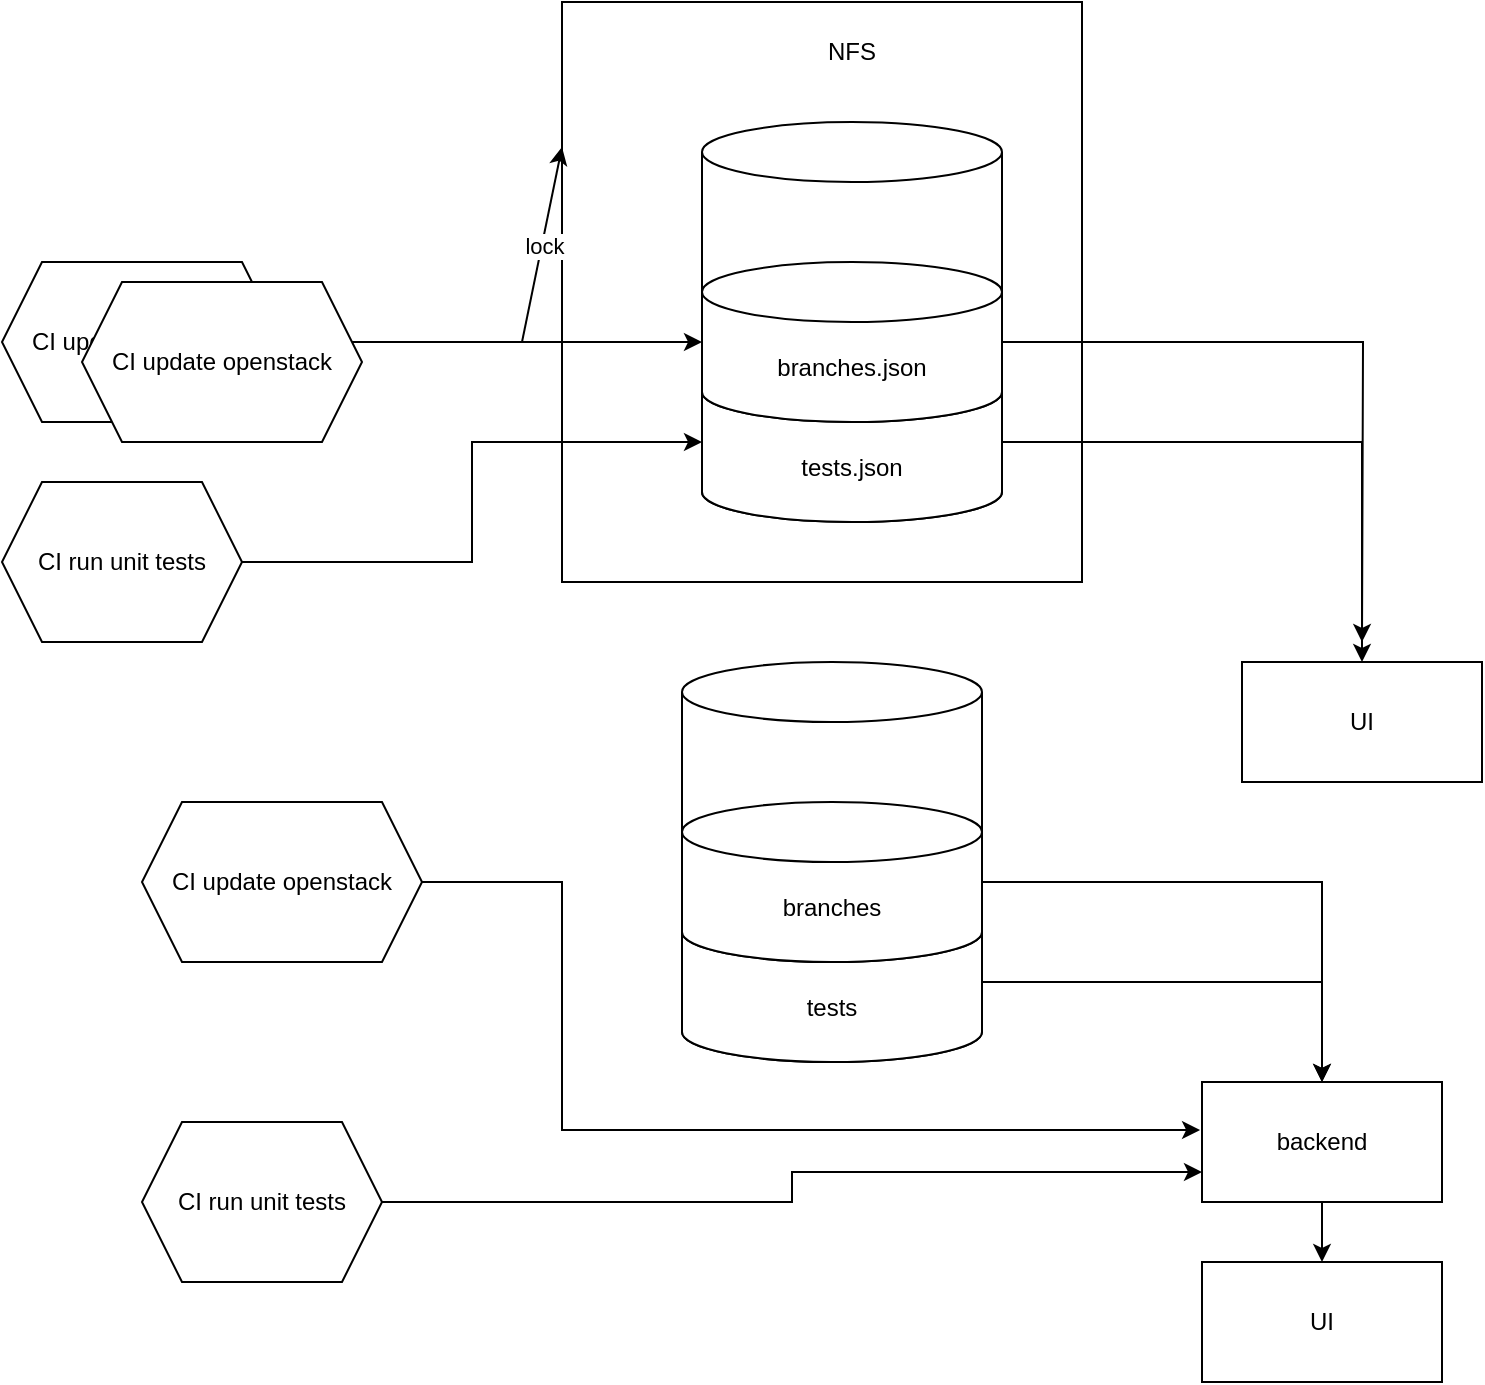 <mxfile version="24.6.4" type="github" pages="2">
  <diagram name="Page-1" id="N-8jbdievAi0KlrWmMBi">
    <mxGraphModel dx="1248" dy="775" grid="1" gridSize="10" guides="1" tooltips="1" connect="1" arrows="1" fold="1" page="1" pageScale="1" pageWidth="850" pageHeight="1100" math="0" shadow="0">
      <root>
        <mxCell id="0" />
        <mxCell id="1" parent="0" />
        <mxCell id="hrOsWy9OD4NJXI_76vCa-27" value="" style="rounded=0;whiteSpace=wrap;html=1;" vertex="1" parent="1">
          <mxGeometry x="300" y="50" width="260" height="290" as="geometry" />
        </mxCell>
        <mxCell id="hrOsWy9OD4NJXI_76vCa-1" value="UI" style="rounded=0;whiteSpace=wrap;html=1;" vertex="1" parent="1">
          <mxGeometry x="640" y="380" width="120" height="60" as="geometry" />
        </mxCell>
        <mxCell id="hrOsWy9OD4NJXI_76vCa-7" style="edgeStyle=orthogonalEdgeStyle;rounded=0;orthogonalLoop=1;jettySize=auto;html=1;" edge="1" parent="1" source="hrOsWy9OD4NJXI_76vCa-2" target="hrOsWy9OD4NJXI_76vCa-6">
          <mxGeometry relative="1" as="geometry">
            <Array as="points">
              <mxPoint x="270" y="220" />
              <mxPoint x="270" y="220" />
            </Array>
          </mxGeometry>
        </mxCell>
        <mxCell id="hrOsWy9OD4NJXI_76vCa-2" value="CI update openstack" style="shape=hexagon;perimeter=hexagonPerimeter2;whiteSpace=wrap;html=1;fixedSize=1;" vertex="1" parent="1">
          <mxGeometry x="20" y="180" width="140" height="80" as="geometry" />
        </mxCell>
        <mxCell id="hrOsWy9OD4NJXI_76vCa-3" value="CI run unit tests" style="shape=hexagon;perimeter=hexagonPerimeter2;whiteSpace=wrap;html=1;fixedSize=1;" vertex="1" parent="1">
          <mxGeometry x="20" y="290" width="120" height="80" as="geometry" />
        </mxCell>
        <mxCell id="hrOsWy9OD4NJXI_76vCa-4" value="" style="shape=cylinder3;whiteSpace=wrap;html=1;boundedLbl=1;backgroundOutline=1;size=15;" vertex="1" parent="1">
          <mxGeometry x="370" y="110" width="150" height="200" as="geometry" />
        </mxCell>
        <mxCell id="hrOsWy9OD4NJXI_76vCa-9" style="edgeStyle=orthogonalEdgeStyle;rounded=0;orthogonalLoop=1;jettySize=auto;html=1;exitX=1;exitY=0.5;exitDx=0;exitDy=0;exitPerimeter=0;entryX=0.5;entryY=0;entryDx=0;entryDy=0;" edge="1" parent="1" source="hrOsWy9OD4NJXI_76vCa-5" target="hrOsWy9OD4NJXI_76vCa-1">
          <mxGeometry relative="1" as="geometry" />
        </mxCell>
        <mxCell id="hrOsWy9OD4NJXI_76vCa-5" value="tests.json" style="shape=cylinder3;whiteSpace=wrap;html=1;boundedLbl=1;backgroundOutline=1;size=15;" vertex="1" parent="1">
          <mxGeometry x="370" y="230" width="150" height="80" as="geometry" />
        </mxCell>
        <mxCell id="hrOsWy9OD4NJXI_76vCa-10" style="edgeStyle=orthogonalEdgeStyle;rounded=0;orthogonalLoop=1;jettySize=auto;html=1;exitX=1;exitY=0.5;exitDx=0;exitDy=0;exitPerimeter=0;" edge="1" parent="1" source="hrOsWy9OD4NJXI_76vCa-6">
          <mxGeometry relative="1" as="geometry">
            <mxPoint x="700" y="370" as="targetPoint" />
          </mxGeometry>
        </mxCell>
        <mxCell id="hrOsWy9OD4NJXI_76vCa-6" value="branches.json" style="shape=cylinder3;whiteSpace=wrap;html=1;boundedLbl=1;backgroundOutline=1;size=15;" vertex="1" parent="1">
          <mxGeometry x="370" y="180" width="150" height="80" as="geometry" />
        </mxCell>
        <mxCell id="hrOsWy9OD4NJXI_76vCa-8" style="edgeStyle=orthogonalEdgeStyle;rounded=0;orthogonalLoop=1;jettySize=auto;html=1;exitX=1;exitY=0.5;exitDx=0;exitDy=0;entryX=0;entryY=0.5;entryDx=0;entryDy=0;entryPerimeter=0;" edge="1" parent="1" source="hrOsWy9OD4NJXI_76vCa-3" target="hrOsWy9OD4NJXI_76vCa-5">
          <mxGeometry relative="1" as="geometry" />
        </mxCell>
        <mxCell id="hrOsWy9OD4NJXI_76vCa-11" value="UI" style="rounded=0;whiteSpace=wrap;html=1;" vertex="1" parent="1">
          <mxGeometry x="620" y="680" width="120" height="60" as="geometry" />
        </mxCell>
        <mxCell id="hrOsWy9OD4NJXI_76vCa-12" style="edgeStyle=orthogonalEdgeStyle;rounded=0;orthogonalLoop=1;jettySize=auto;html=1;entryX=-0.008;entryY=0.4;entryDx=0;entryDy=0;entryPerimeter=0;" edge="1" parent="1" source="hrOsWy9OD4NJXI_76vCa-13" target="hrOsWy9OD4NJXI_76vCa-21">
          <mxGeometry relative="1" as="geometry">
            <Array as="points">
              <mxPoint x="300" y="490" />
              <mxPoint x="300" y="614" />
            </Array>
          </mxGeometry>
        </mxCell>
        <mxCell id="hrOsWy9OD4NJXI_76vCa-13" value="CI update openstack" style="shape=hexagon;perimeter=hexagonPerimeter2;whiteSpace=wrap;html=1;fixedSize=1;" vertex="1" parent="1">
          <mxGeometry x="90" y="450" width="140" height="80" as="geometry" />
        </mxCell>
        <mxCell id="hrOsWy9OD4NJXI_76vCa-14" value="CI run unit tests" style="shape=hexagon;perimeter=hexagonPerimeter2;whiteSpace=wrap;html=1;fixedSize=1;" vertex="1" parent="1">
          <mxGeometry x="90" y="610" width="120" height="80" as="geometry" />
        </mxCell>
        <mxCell id="hrOsWy9OD4NJXI_76vCa-15" value="status json" style="shape=cylinder3;whiteSpace=wrap;html=1;boundedLbl=1;backgroundOutline=1;size=15;" vertex="1" parent="1">
          <mxGeometry x="360" y="380" width="150" height="200" as="geometry" />
        </mxCell>
        <mxCell id="hrOsWy9OD4NJXI_76vCa-16" style="edgeStyle=orthogonalEdgeStyle;rounded=0;orthogonalLoop=1;jettySize=auto;html=1;exitX=1;exitY=0.5;exitDx=0;exitDy=0;exitPerimeter=0;entryX=0.5;entryY=0;entryDx=0;entryDy=0;" edge="1" parent="1" source="hrOsWy9OD4NJXI_76vCa-17" target="hrOsWy9OD4NJXI_76vCa-21">
          <mxGeometry relative="1" as="geometry" />
        </mxCell>
        <mxCell id="hrOsWy9OD4NJXI_76vCa-17" value="tests" style="shape=cylinder3;whiteSpace=wrap;html=1;boundedLbl=1;backgroundOutline=1;size=15;" vertex="1" parent="1">
          <mxGeometry x="360" y="500" width="150" height="80" as="geometry" />
        </mxCell>
        <mxCell id="hrOsWy9OD4NJXI_76vCa-18" style="edgeStyle=orthogonalEdgeStyle;rounded=0;orthogonalLoop=1;jettySize=auto;html=1;exitX=1;exitY=0.5;exitDx=0;exitDy=0;exitPerimeter=0;entryX=0.5;entryY=0;entryDx=0;entryDy=0;" edge="1" parent="1" source="hrOsWy9OD4NJXI_76vCa-19" target="hrOsWy9OD4NJXI_76vCa-21">
          <mxGeometry relative="1" as="geometry">
            <mxPoint x="690" y="640" as="targetPoint" />
          </mxGeometry>
        </mxCell>
        <mxCell id="hrOsWy9OD4NJXI_76vCa-19" value="branches" style="shape=cylinder3;whiteSpace=wrap;html=1;boundedLbl=1;backgroundOutline=1;size=15;" vertex="1" parent="1">
          <mxGeometry x="360" y="450" width="150" height="80" as="geometry" />
        </mxCell>
        <mxCell id="hrOsWy9OD4NJXI_76vCa-20" style="edgeStyle=orthogonalEdgeStyle;rounded=0;orthogonalLoop=1;jettySize=auto;html=1;exitX=1;exitY=0.5;exitDx=0;exitDy=0;entryX=0;entryY=0.75;entryDx=0;entryDy=0;" edge="1" parent="1" source="hrOsWy9OD4NJXI_76vCa-14" target="hrOsWy9OD4NJXI_76vCa-21">
          <mxGeometry relative="1" as="geometry" />
        </mxCell>
        <mxCell id="hrOsWy9OD4NJXI_76vCa-21" value="backend" style="rounded=0;whiteSpace=wrap;html=1;" vertex="1" parent="1">
          <mxGeometry x="620" y="590" width="120" height="60" as="geometry" />
        </mxCell>
        <mxCell id="hrOsWy9OD4NJXI_76vCa-22" style="edgeStyle=orthogonalEdgeStyle;rounded=0;orthogonalLoop=1;jettySize=auto;html=1;exitX=0.5;exitY=1;exitDx=0;exitDy=0;entryX=0.5;entryY=0;entryDx=0;entryDy=0;" edge="1" parent="1" source="hrOsWy9OD4NJXI_76vCa-21" target="hrOsWy9OD4NJXI_76vCa-11">
          <mxGeometry relative="1" as="geometry" />
        </mxCell>
        <mxCell id="hrOsWy9OD4NJXI_76vCa-23" value="NFS" style="text;html=1;align=center;verticalAlign=middle;whiteSpace=wrap;rounded=0;" vertex="1" parent="1">
          <mxGeometry x="415" y="60" width="60" height="30" as="geometry" />
        </mxCell>
        <mxCell id="hrOsWy9OD4NJXI_76vCa-24" value="" style="endArrow=classic;html=1;rounded=0;entryX=0;entryY=0.25;entryDx=0;entryDy=0;" edge="1" parent="1" target="hrOsWy9OD4NJXI_76vCa-27">
          <mxGeometry width="50" height="50" relative="1" as="geometry">
            <mxPoint x="280" y="220" as="sourcePoint" />
            <mxPoint x="450" y="370" as="targetPoint" />
          </mxGeometry>
        </mxCell>
        <mxCell id="hrOsWy9OD4NJXI_76vCa-25" value="lock" style="edgeLabel;html=1;align=center;verticalAlign=middle;resizable=0;points=[];" vertex="1" connectable="0" parent="hrOsWy9OD4NJXI_76vCa-24">
          <mxGeometry x="-0.006" y="-1" relative="1" as="geometry">
            <mxPoint as="offset" />
          </mxGeometry>
        </mxCell>
        <mxCell id="hrOsWy9OD4NJXI_76vCa-26" value="CI update openstack" style="shape=hexagon;perimeter=hexagonPerimeter2;whiteSpace=wrap;html=1;fixedSize=1;" vertex="1" parent="1">
          <mxGeometry x="60" y="190" width="140" height="80" as="geometry" />
        </mxCell>
      </root>
    </mxGraphModel>
  </diagram>
  <diagram id="vzIEC7vaqYKJW2p7mEND" name="Page-2">
    <mxGraphModel dx="1248" dy="775" grid="1" gridSize="10" guides="1" tooltips="1" connect="1" arrows="1" fold="1" page="1" pageScale="1" pageWidth="850" pageHeight="1100" math="0" shadow="0">
      <root>
        <mxCell id="0" />
        <mxCell id="1" parent="0" />
        <mxCell id="RY6RnHo2w_E-Xw7fJyF_-2" style="edgeStyle=orthogonalEdgeStyle;rounded=0;orthogonalLoop=1;jettySize=auto;html=1;exitX=0.5;exitY=1;exitDx=0;exitDy=0;" edge="1" parent="1" source="RY6RnHo2w_E-Xw7fJyF_-1">
          <mxGeometry relative="1" as="geometry">
            <mxPoint x="563" y="540" as="targetPoint" />
          </mxGeometry>
        </mxCell>
        <mxCell id="RY6RnHo2w_E-Xw7fJyF_-1" value="albert" style="rounded=0;whiteSpace=wrap;html=1;" vertex="1" parent="1">
          <mxGeometry x="503" y="100" width="120" height="60" as="geometry" />
        </mxCell>
        <mxCell id="RY6RnHo2w_E-Xw7fJyF_-5" style="edgeStyle=orthogonalEdgeStyle;rounded=0;orthogonalLoop=1;jettySize=auto;html=1;" edge="1" parent="1" source="RY6RnHo2w_E-Xw7fJyF_-4">
          <mxGeometry relative="1" as="geometry">
            <mxPoint x="690" y="540" as="targetPoint" />
          </mxGeometry>
        </mxCell>
        <mxCell id="RY6RnHo2w_E-Xw7fJyF_-4" value="sqlite" style="rounded=0;whiteSpace=wrap;html=1;" vertex="1" parent="1">
          <mxGeometry x="630" y="100" width="120" height="60" as="geometry" />
        </mxCell>
        <mxCell id="RY6RnHo2w_E-Xw7fJyF_-7" style="edgeStyle=orthogonalEdgeStyle;rounded=0;orthogonalLoop=1;jettySize=auto;html=1;" edge="1" parent="1" source="RY6RnHo2w_E-Xw7fJyF_-6">
          <mxGeometry relative="1" as="geometry">
            <mxPoint x="70" y="540" as="targetPoint" />
          </mxGeometry>
        </mxCell>
        <mxCell id="RY6RnHo2w_E-Xw7fJyF_-6" value="test.groovy" style="rounded=0;whiteSpace=wrap;html=1;" vertex="1" parent="1">
          <mxGeometry x="10" y="100" width="120" height="60" as="geometry" />
        </mxCell>
        <mxCell id="RY6RnHo2w_E-Xw7fJyF_-8" value="" style="endArrow=classic;html=1;rounded=0;" edge="1" parent="1">
          <mxGeometry width="50" height="50" relative="1" as="geometry">
            <mxPoint x="70" y="350" as="sourcePoint" />
            <mxPoint x="560" y="350" as="targetPoint" />
          </mxGeometry>
        </mxCell>
        <mxCell id="RY6RnHo2w_E-Xw7fJyF_-9" value="branch tested:&amp;nbsp;" style="edgeLabel;html=1;align=center;verticalAlign=middle;resizable=0;points=[];" vertex="1" connectable="0" parent="RY6RnHo2w_E-Xw7fJyF_-8">
          <mxGeometry x="0.114" y="-2" relative="1" as="geometry">
            <mxPoint x="27" y="-12" as="offset" />
          </mxGeometry>
        </mxCell>
        <mxCell id="RY6RnHo2w_E-Xw7fJyF_-10" value="" style="endArrow=classic;html=1;rounded=0;" edge="1" parent="1">
          <mxGeometry width="50" height="50" relative="1" as="geometry">
            <mxPoint x="220" y="270" as="sourcePoint" />
            <mxPoint x="560" y="270" as="targetPoint" />
          </mxGeometry>
        </mxCell>
        <mxCell id="RY6RnHo2w_E-Xw7fJyF_-11" value="patch applied" style="edgeLabel;html=1;align=center;verticalAlign=middle;resizable=0;points=[];" vertex="1" connectable="0" parent="RY6RnHo2w_E-Xw7fJyF_-10">
          <mxGeometry x="0.114" y="-2" relative="1" as="geometry">
            <mxPoint x="-49" y="-12" as="offset" />
          </mxGeometry>
        </mxCell>
        <mxCell id="RY6RnHo2w_E-Xw7fJyF_-13" style="edgeStyle=orthogonalEdgeStyle;rounded=0;orthogonalLoop=1;jettySize=auto;html=1;" edge="1" parent="1" source="RY6RnHo2w_E-Xw7fJyF_-12">
          <mxGeometry relative="1" as="geometry">
            <mxPoint x="220" y="540" as="targetPoint" />
          </mxGeometry>
        </mxCell>
        <mxCell id="RY6RnHo2w_E-Xw7fJyF_-12" value="patch.groovy" style="rounded=0;whiteSpace=wrap;html=1;" vertex="1" parent="1">
          <mxGeometry x="160" y="100" width="120" height="60" as="geometry" />
        </mxCell>
        <mxCell id="RY6RnHo2w_E-Xw7fJyF_-15" style="edgeStyle=orthogonalEdgeStyle;rounded=0;orthogonalLoop=1;jettySize=auto;html=1;" edge="1" parent="1" source="RY6RnHo2w_E-Xw7fJyF_-14">
          <mxGeometry relative="1" as="geometry">
            <mxPoint x="380" y="540" as="targetPoint" />
          </mxGeometry>
        </mxCell>
        <mxCell id="RY6RnHo2w_E-Xw7fJyF_-14" value="BitBucket&lt;br&gt;kolla-build" style="rounded=0;whiteSpace=wrap;html=1;" vertex="1" parent="1">
          <mxGeometry x="320" y="100" width="120" height="60" as="geometry" />
        </mxCell>
        <mxCell id="RY6RnHo2w_E-Xw7fJyF_-16" value="" style="endArrow=classic;html=1;rounded=0;" edge="1" parent="1">
          <mxGeometry width="50" height="50" relative="1" as="geometry">
            <mxPoint x="380" y="180" as="sourcePoint" />
            <mxPoint x="70" y="180" as="targetPoint" />
          </mxGeometry>
        </mxCell>
        <mxCell id="RY6RnHo2w_E-Xw7fJyF_-17" value="new commit" style="edgeLabel;html=1;align=center;verticalAlign=middle;resizable=0;points=[];" vertex="1" connectable="0" parent="RY6RnHo2w_E-Xw7fJyF_-16">
          <mxGeometry x="0.114" y="-2" relative="1" as="geometry">
            <mxPoint x="-49" y="-8" as="offset" />
          </mxGeometry>
        </mxCell>
        <mxCell id="RY6RnHo2w_E-Xw7fJyF_-18" value="" style="endArrow=classic;html=1;rounded=0;" edge="1" parent="1">
          <mxGeometry width="50" height="50" relative="1" as="geometry">
            <mxPoint x="380" y="190" as="sourcePoint" />
            <mxPoint x="220" y="190" as="targetPoint" />
          </mxGeometry>
        </mxCell>
        <mxCell id="RY6RnHo2w_E-Xw7fJyF_-19" value="new commit" style="edgeLabel;html=1;align=center;verticalAlign=middle;resizable=0;points=[];" vertex="1" connectable="0" parent="RY6RnHo2w_E-Xw7fJyF_-18">
          <mxGeometry x="0.114" y="-2" relative="1" as="geometry">
            <mxPoint x="-1" y="-8" as="offset" />
          </mxGeometry>
        </mxCell>
        <mxCell id="RY6RnHo2w_E-Xw7fJyF_-20" value="" style="endArrow=classic;html=1;rounded=0;" edge="1" parent="1">
          <mxGeometry width="50" height="50" relative="1" as="geometry">
            <mxPoint x="220" y="240" as="sourcePoint" />
            <mxPoint x="380" y="240" as="targetPoint" />
          </mxGeometry>
        </mxCell>
        <mxCell id="RY6RnHo2w_E-Xw7fJyF_-21" value="push patch" style="edgeLabel;html=1;align=center;verticalAlign=middle;resizable=0;points=[];" vertex="1" connectable="0" parent="RY6RnHo2w_E-Xw7fJyF_-20">
          <mxGeometry x="0.114" y="-2" relative="1" as="geometry">
            <mxPoint x="-1" y="-8" as="offset" />
          </mxGeometry>
        </mxCell>
        <mxCell id="RY6RnHo2w_E-Xw7fJyF_-23" value="" style="endArrow=classic;html=1;rounded=0;" edge="1" parent="1">
          <mxGeometry width="50" height="50" relative="1" as="geometry">
            <mxPoint x="380" y="310" as="sourcePoint" />
            <mxPoint x="70" y="310" as="targetPoint" />
          </mxGeometry>
        </mxCell>
        <mxCell id="RY6RnHo2w_E-Xw7fJyF_-24" value="new commit" style="edgeLabel;html=1;align=center;verticalAlign=middle;resizable=0;points=[];" vertex="1" connectable="0" parent="RY6RnHo2w_E-Xw7fJyF_-23">
          <mxGeometry x="0.114" y="-2" relative="1" as="geometry">
            <mxPoint x="-1" y="-8" as="offset" />
          </mxGeometry>
        </mxCell>
        <mxCell id="RY6RnHo2w_E-Xw7fJyF_-25" value="" style="endArrow=classic;html=1;rounded=0;" edge="1" parent="1">
          <mxGeometry width="50" height="50" relative="1" as="geometry">
            <mxPoint x="70" y="230" as="sourcePoint" />
            <mxPoint x="560" y="230" as="targetPoint" />
          </mxGeometry>
        </mxCell>
        <mxCell id="RY6RnHo2w_E-Xw7fJyF_-26" value="branch tested:&amp;nbsp;" style="edgeLabel;html=1;align=center;verticalAlign=middle;resizable=0;points=[];" vertex="1" connectable="0" parent="RY6RnHo2w_E-Xw7fJyF_-25">
          <mxGeometry x="0.114" y="-2" relative="1" as="geometry">
            <mxPoint x="27" y="-12" as="offset" />
          </mxGeometry>
        </mxCell>
        <mxCell id="RY6RnHo2w_E-Xw7fJyF_-27" value="" style="endArrow=classic;html=1;rounded=0;" edge="1" parent="1">
          <mxGeometry width="50" height="50" relative="1" as="geometry">
            <mxPoint x="220" y="400" as="sourcePoint" />
            <mxPoint x="560" y="400" as="targetPoint" />
          </mxGeometry>
        </mxCell>
        <mxCell id="RY6RnHo2w_E-Xw7fJyF_-28" value="has test results? (upstream commit/patch commit)" style="edgeLabel;html=1;align=center;verticalAlign=middle;resizable=0;points=[];" vertex="1" connectable="0" parent="RY6RnHo2w_E-Xw7fJyF_-27">
          <mxGeometry x="0.114" y="-2" relative="1" as="geometry">
            <mxPoint x="-49" y="-12" as="offset" />
          </mxGeometry>
        </mxCell>
        <mxCell id="RY6RnHo2w_E-Xw7fJyF_-30" style="edgeStyle=orthogonalEdgeStyle;rounded=0;orthogonalLoop=1;jettySize=auto;html=1;" edge="1" parent="1" source="RY6RnHo2w_E-Xw7fJyF_-29">
          <mxGeometry relative="1" as="geometry">
            <mxPoint x="860" y="540" as="targetPoint" />
          </mxGeometry>
        </mxCell>
        <mxCell id="RY6RnHo2w_E-Xw7fJyF_-29" value="build.groovy" style="rounded=0;whiteSpace=wrap;html=1;" vertex="1" parent="1">
          <mxGeometry x="800" y="100" width="120" height="60" as="geometry" />
        </mxCell>
        <mxCell id="RY6RnHo2w_E-Xw7fJyF_-31" value="" style="endArrow=classic;html=1;rounded=0;" edge="1" parent="1">
          <mxGeometry width="50" height="50" relative="1" as="geometry">
            <mxPoint x="220" y="440" as="sourcePoint" />
            <mxPoint x="860" y="440" as="targetPoint" />
          </mxGeometry>
        </mxCell>
        <mxCell id="RY6RnHo2w_E-Xw7fJyF_-32" value="build" style="edgeLabel;html=1;align=center;verticalAlign=middle;resizable=0;points=[];" vertex="1" connectable="0" parent="RY6RnHo2w_E-Xw7fJyF_-31">
          <mxGeometry x="0.114" y="-2" relative="1" as="geometry">
            <mxPoint x="-49" y="-12" as="offset" />
          </mxGeometry>
        </mxCell>
        <mxCell id="RY6RnHo2w_E-Xw7fJyF_-33" value="" style="endArrow=classic;html=1;rounded=0;" edge="1" parent="1">
          <mxGeometry width="50" height="50" relative="1" as="geometry">
            <mxPoint x="860" y="480" as="sourcePoint" />
            <mxPoint x="570" y="480" as="targetPoint" />
          </mxGeometry>
        </mxCell>
        <mxCell id="RY6RnHo2w_E-Xw7fJyF_-34" value="publish artifacts" style="edgeLabel;html=1;align=center;verticalAlign=middle;resizable=0;points=[];" vertex="1" connectable="0" parent="RY6RnHo2w_E-Xw7fJyF_-33">
          <mxGeometry x="0.114" y="-2" relative="1" as="geometry">
            <mxPoint x="42" y="-8" as="offset" />
          </mxGeometry>
        </mxCell>
        <mxCell id="RY6RnHo2w_E-Xw7fJyF_-36" style="edgeStyle=orthogonalEdgeStyle;rounded=0;orthogonalLoop=1;jettySize=auto;html=1;" edge="1" parent="1" source="RY6RnHo2w_E-Xw7fJyF_-37">
          <mxGeometry relative="1" as="geometry">
            <mxPoint x="1260" y="540" as="targetPoint" />
          </mxGeometry>
        </mxCell>
        <mxCell id="RY6RnHo2w_E-Xw7fJyF_-37" value="test.groovy" style="rounded=0;whiteSpace=wrap;html=1;" vertex="1" parent="1">
          <mxGeometry x="1200" y="100" width="120" height="60" as="geometry" />
        </mxCell>
        <mxCell id="RY6RnHo2w_E-Xw7fJyF_-39" value="patch applied" style="edgeLabel;html=1;align=center;verticalAlign=middle;resizable=0;points=[];" vertex="1" connectable="0" parent="1">
          <mxGeometry x="1330" y="250" as="geometry" />
        </mxCell>
        <mxCell id="RY6RnHo2w_E-Xw7fJyF_-40" style="edgeStyle=orthogonalEdgeStyle;rounded=0;orthogonalLoop=1;jettySize=auto;html=1;" edge="1" parent="1" source="RY6RnHo2w_E-Xw7fJyF_-41">
          <mxGeometry relative="1" as="geometry">
            <mxPoint x="1410" y="540" as="targetPoint" />
          </mxGeometry>
        </mxCell>
        <mxCell id="RY6RnHo2w_E-Xw7fJyF_-41" value="patch.groovy" style="rounded=0;whiteSpace=wrap;html=1;" vertex="1" parent="1">
          <mxGeometry x="1350" y="100" width="120" height="60" as="geometry" />
        </mxCell>
        <mxCell id="RY6RnHo2w_E-Xw7fJyF_-42" style="edgeStyle=orthogonalEdgeStyle;rounded=0;orthogonalLoop=1;jettySize=auto;html=1;" edge="1" parent="1" source="RY6RnHo2w_E-Xw7fJyF_-43">
          <mxGeometry relative="1" as="geometry">
            <mxPoint x="1132" y="540" as="targetPoint" />
          </mxGeometry>
        </mxCell>
        <mxCell id="RY6RnHo2w_E-Xw7fJyF_-43" value="BitBucket&lt;br&gt;requirements" style="rounded=0;whiteSpace=wrap;html=1;" vertex="1" parent="1">
          <mxGeometry x="1072" y="100" width="120" height="60" as="geometry" />
        </mxCell>
        <mxCell id="RY6RnHo2w_E-Xw7fJyF_-44" value="" style="endArrow=classic;html=1;rounded=0;" edge="1" parent="1">
          <mxGeometry width="50" height="50" relative="1" as="geometry">
            <mxPoint x="1130" y="180" as="sourcePoint" />
            <mxPoint x="1260" y="180" as="targetPoint" />
          </mxGeometry>
        </mxCell>
        <mxCell id="RY6RnHo2w_E-Xw7fJyF_-45" value="new commit" style="edgeLabel;html=1;align=center;verticalAlign=middle;resizable=0;points=[];" vertex="1" connectable="0" parent="RY6RnHo2w_E-Xw7fJyF_-44">
          <mxGeometry x="0.114" y="-2" relative="1" as="geometry">
            <mxPoint x="8" y="-12" as="offset" />
          </mxGeometry>
        </mxCell>
        <mxCell id="RY6RnHo2w_E-Xw7fJyF_-46" value="" style="endArrow=classic;html=1;rounded=0;" edge="1" parent="1">
          <mxGeometry width="50" height="50" relative="1" as="geometry">
            <mxPoint x="1130" y="290" as="sourcePoint" />
            <mxPoint x="1600" y="290" as="targetPoint" />
          </mxGeometry>
        </mxCell>
        <mxCell id="RY6RnHo2w_E-Xw7fJyF_-47" value="new commit" style="edgeLabel;html=1;align=center;verticalAlign=middle;resizable=0;points=[];" vertex="1" connectable="0" parent="RY6RnHo2w_E-Xw7fJyF_-46">
          <mxGeometry x="0.114" y="-2" relative="1" as="geometry">
            <mxPoint x="139" y="-8" as="offset" />
          </mxGeometry>
        </mxCell>
        <mxCell id="RY6RnHo2w_E-Xw7fJyF_-48" value="" style="endArrow=classic;html=1;rounded=0;" edge="1" parent="1">
          <mxGeometry width="50" height="50" relative="1" as="geometry">
            <mxPoint x="1135" y="230" as="sourcePoint" />
            <mxPoint x="1415" y="230" as="targetPoint" />
          </mxGeometry>
        </mxCell>
        <mxCell id="RY6RnHo2w_E-Xw7fJyF_-49" value="push patch" style="edgeLabel;html=1;align=center;verticalAlign=middle;resizable=0;points=[];" vertex="1" connectable="0" parent="RY6RnHo2w_E-Xw7fJyF_-48">
          <mxGeometry x="0.114" y="-2" relative="1" as="geometry">
            <mxPoint x="-1" y="-12" as="offset" />
          </mxGeometry>
        </mxCell>
        <mxCell id="RY6RnHo2w_E-Xw7fJyF_-50" value="" style="endArrow=classic;html=1;rounded=0;" edge="1" parent="1">
          <mxGeometry width="50" height="50" relative="1" as="geometry">
            <mxPoint x="1415" y="260" as="sourcePoint" />
            <mxPoint x="570" y="260" as="targetPoint" />
          </mxGeometry>
        </mxCell>
        <mxCell id="RY6RnHo2w_E-Xw7fJyF_-52" value="branch tested:&amp;nbsp;" style="edgeLabel;html=1;align=center;verticalAlign=middle;resizable=0;points=[];" vertex="1" connectable="0" parent="1">
          <mxGeometry x="1000" y="190" as="geometry" />
        </mxCell>
        <mxCell id="RY6RnHo2w_E-Xw7fJyF_-54" style="edgeStyle=orthogonalEdgeStyle;rounded=0;orthogonalLoop=1;jettySize=auto;html=1;" edge="1" parent="1" source="RY6RnHo2w_E-Xw7fJyF_-55">
          <mxGeometry relative="1" as="geometry">
            <mxPoint x="1600" y="540" as="targetPoint" />
            <Array as="points">
              <mxPoint x="1600" y="350" />
              <mxPoint x="1600" y="350" />
            </Array>
          </mxGeometry>
        </mxCell>
        <mxCell id="RY6RnHo2w_E-Xw7fJyF_-55" value="build.groovy" style="rounded=0;whiteSpace=wrap;html=1;" vertex="1" parent="1">
          <mxGeometry x="1540" y="100" width="120" height="60" as="geometry" />
        </mxCell>
        <mxCell id="RY6RnHo2w_E-Xw7fJyF_-56" value="" style="endArrow=classic;html=1;rounded=0;" edge="1" parent="1">
          <mxGeometry width="50" height="50" relative="1" as="geometry">
            <mxPoint x="1260" y="200" as="sourcePoint" />
            <mxPoint x="560" y="200" as="targetPoint" />
          </mxGeometry>
        </mxCell>
        <mxCell id="RY6RnHo2w_E-Xw7fJyF_-57" value="" style="endArrow=classic;html=1;rounded=0;" edge="1" parent="1">
          <mxGeometry width="50" height="50" relative="1" as="geometry">
            <mxPoint x="1600" y="360" as="sourcePoint" />
            <mxPoint x="1000" y="360" as="targetPoint" />
          </mxGeometry>
        </mxCell>
        <mxCell id="RY6RnHo2w_E-Xw7fJyF_-59" style="edgeStyle=orthogonalEdgeStyle;rounded=0;orthogonalLoop=1;jettySize=auto;html=1;" edge="1" parent="1" source="RY6RnHo2w_E-Xw7fJyF_-58">
          <mxGeometry relative="1" as="geometry">
            <mxPoint x="1000" y="540" as="targetPoint" />
          </mxGeometry>
        </mxCell>
        <mxCell id="RY6RnHo2w_E-Xw7fJyF_-58" value="BitBucket&lt;br&gt;openstack root" style="rounded=0;whiteSpace=wrap;html=1;" vertex="1" parent="1">
          <mxGeometry x="940" y="100" width="120" height="60" as="geometry" />
        </mxCell>
        <mxCell id="RY6RnHo2w_E-Xw7fJyF_-60" value="" style="endArrow=classic;html=1;rounded=0;" edge="1" parent="1">
          <mxGeometry width="50" height="50" relative="1" as="geometry">
            <mxPoint x="1130" y="320" as="sourcePoint" />
            <mxPoint x="1260" y="320" as="targetPoint" />
          </mxGeometry>
        </mxCell>
        <mxCell id="RY6RnHo2w_E-Xw7fJyF_-61" value="new commit" style="edgeLabel;html=1;align=center;verticalAlign=middle;resizable=0;points=[];" vertex="1" connectable="0" parent="RY6RnHo2w_E-Xw7fJyF_-60">
          <mxGeometry x="0.114" y="-2" relative="1" as="geometry">
            <mxPoint x="8" y="-12" as="offset" />
          </mxGeometry>
        </mxCell>
      </root>
    </mxGraphModel>
  </diagram>
</mxfile>
